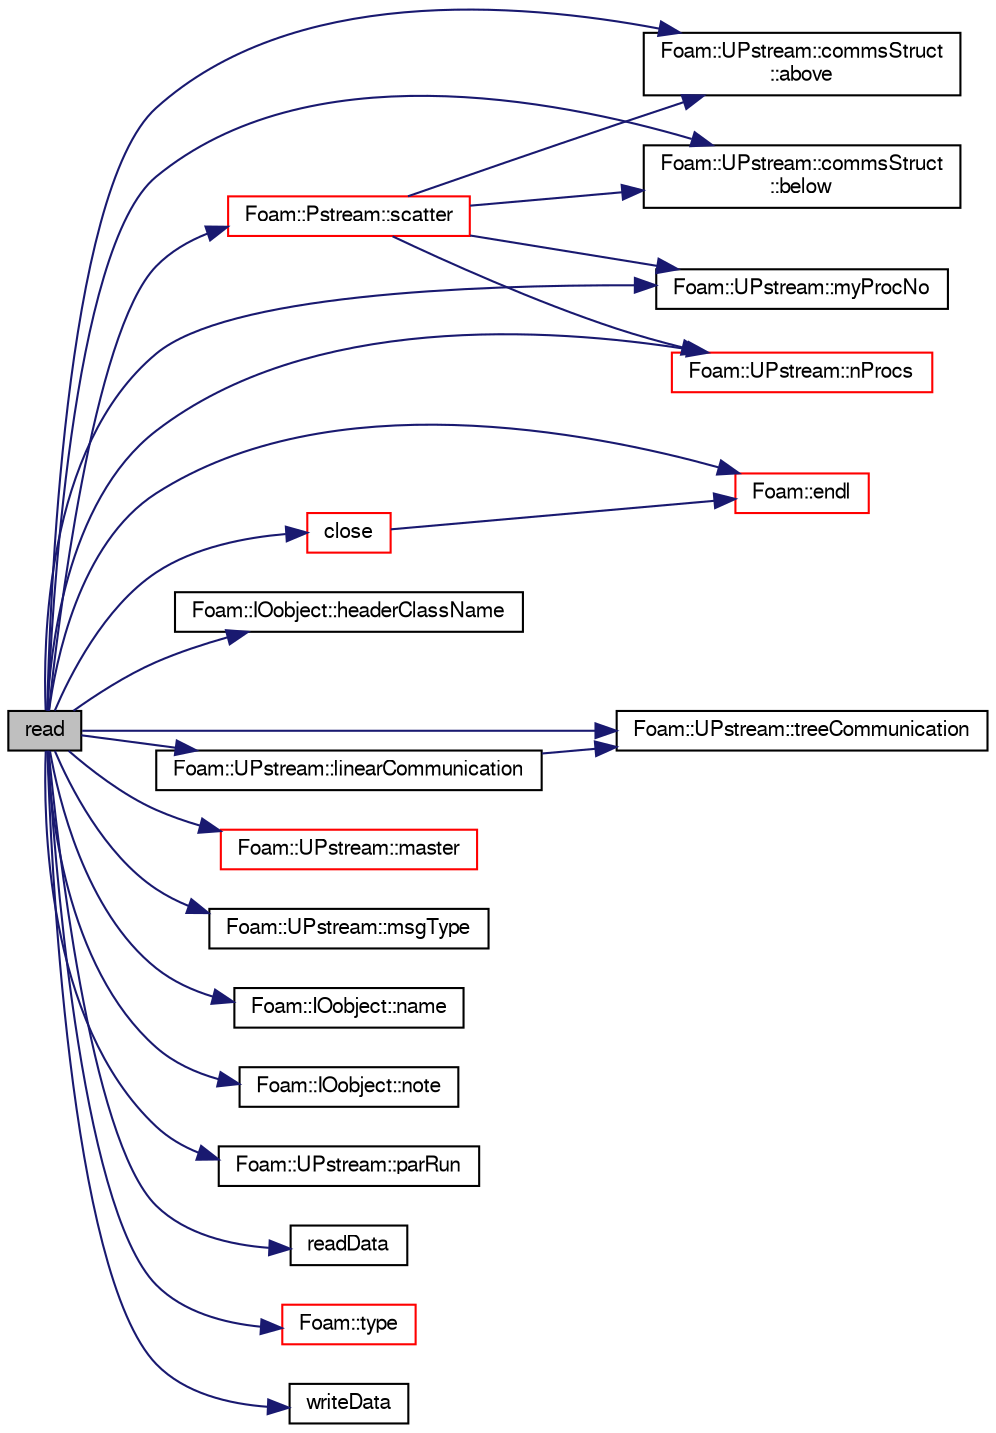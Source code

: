 digraph "read"
{
  bgcolor="transparent";
  edge [fontname="FreeSans",fontsize="10",labelfontname="FreeSans",labelfontsize="10"];
  node [fontname="FreeSans",fontsize="10",shape=record];
  rankdir="LR";
  Node6509 [label="read",height=0.2,width=0.4,color="black", fillcolor="grey75", style="filled", fontcolor="black"];
  Node6509 -> Node6510 [color="midnightblue",fontsize="10",style="solid",fontname="FreeSans"];
  Node6510 [label="Foam::UPstream::commsStruct\l::above",height=0.2,width=0.4,color="black",URL="$a26274.html#a553c64427f0c4f6000d961214723c14f"];
  Node6509 -> Node6511 [color="midnightblue",fontsize="10",style="solid",fontname="FreeSans"];
  Node6511 [label="Foam::UPstream::commsStruct\l::below",height=0.2,width=0.4,color="black",URL="$a26274.html#afd4ae114527b9c925ffff2c2fe1341dd"];
  Node6509 -> Node6512 [color="midnightblue",fontsize="10",style="solid",fontname="FreeSans"];
  Node6512 [label="close",height=0.2,width=0.4,color="red",URL="$a26334.html#a5ae591df94fc66ccb85cbb6565368bca",tooltip="Close Istream. "];
  Node6512 -> Node6513 [color="midnightblue",fontsize="10",style="solid",fontname="FreeSans"];
  Node6513 [label="Foam::endl",height=0.2,width=0.4,color="red",URL="$a21124.html#a2db8fe02a0d3909e9351bb4275b23ce4",tooltip="Add newline and flush stream. "];
  Node6509 -> Node6513 [color="midnightblue",fontsize="10",style="solid",fontname="FreeSans"];
  Node6509 -> Node6528 [color="midnightblue",fontsize="10",style="solid",fontname="FreeSans"];
  Node6528 [label="Foam::IOobject::headerClassName",height=0.2,width=0.4,color="black",URL="$a26142.html#a9d4a861ecf42f443967c78742f73c362",tooltip="Return name of the class name read from header. "];
  Node6509 -> Node6529 [color="midnightblue",fontsize="10",style="solid",fontname="FreeSans"];
  Node6529 [label="Foam::UPstream::linearCommunication",height=0.2,width=0.4,color="black",URL="$a26270.html#af7ec282f2581c26d06e2375a17174591",tooltip="Communication schedule for linear all-to-master (proc 0) "];
  Node6529 -> Node6530 [color="midnightblue",fontsize="10",style="solid",fontname="FreeSans"];
  Node6530 [label="Foam::UPstream::treeCommunication",height=0.2,width=0.4,color="black",URL="$a26270.html#afaa38d3b4ac099268cc3081da637d147",tooltip="Communication schedule for tree all-to-master (proc 0) "];
  Node6509 -> Node6531 [color="midnightblue",fontsize="10",style="solid",fontname="FreeSans"];
  Node6531 [label="Foam::UPstream::master",height=0.2,width=0.4,color="red",URL="$a26270.html#a36af549940a0aae3733774649594489f",tooltip="Am I the master process. "];
  Node6509 -> Node6533 [color="midnightblue",fontsize="10",style="solid",fontname="FreeSans"];
  Node6533 [label="Foam::UPstream::msgType",height=0.2,width=0.4,color="black",URL="$a26270.html#ae5b8fe6652f6320aa6c7f5c44b6f01b7",tooltip="Message tag of standard messages. "];
  Node6509 -> Node6534 [color="midnightblue",fontsize="10",style="solid",fontname="FreeSans"];
  Node6534 [label="Foam::UPstream::myProcNo",height=0.2,width=0.4,color="black",URL="$a26270.html#afc74d89573de32a3032c916f8cdd1733",tooltip="Number of this process (starting from masterNo() = 0) "];
  Node6509 -> Node6535 [color="midnightblue",fontsize="10",style="solid",fontname="FreeSans"];
  Node6535 [label="Foam::IOobject::name",height=0.2,width=0.4,color="black",URL="$a26142.html#acc80e00a8ac919288fb55bd14cc88bf6",tooltip="Return name. "];
  Node6509 -> Node6536 [color="midnightblue",fontsize="10",style="solid",fontname="FreeSans"];
  Node6536 [label="Foam::IOobject::note",height=0.2,width=0.4,color="black",URL="$a26142.html#a6f42a51d969cbb5ab649cc46e99bd52c",tooltip="Return non-constant access to the optional note. "];
  Node6509 -> Node6537 [color="midnightblue",fontsize="10",style="solid",fontname="FreeSans"];
  Node6537 [label="Foam::UPstream::nProcs",height=0.2,width=0.4,color="red",URL="$a26270.html#aada0e04d8127eda8ee95be0772754a4f",tooltip="Number of processes in parallel run. "];
  Node6509 -> Node6539 [color="midnightblue",fontsize="10",style="solid",fontname="FreeSans"];
  Node6539 [label="Foam::UPstream::parRun",height=0.2,width=0.4,color="black",URL="$a26270.html#adbb27f04b5705440fb8b09f278059011",tooltip="Is this a parallel run? "];
  Node6509 -> Node6540 [color="midnightblue",fontsize="10",style="solid",fontname="FreeSans"];
  Node6540 [label="readData",height=0.2,width=0.4,color="black",URL="$a26334.html#ac3b3d77e7369ae2785973778644137c5",tooltip="Virtual readData function. "];
  Node6509 -> Node6541 [color="midnightblue",fontsize="10",style="solid",fontname="FreeSans"];
  Node6541 [label="Foam::Pstream::scatter",height=0.2,width=0.4,color="red",URL="$a26250.html#a00bc7d5a0b660cfa53523561af48def2",tooltip="Scatter data. Distribute without modification. Reverse of gather. "];
  Node6541 -> Node6510 [color="midnightblue",fontsize="10",style="solid",fontname="FreeSans"];
  Node6541 -> Node6511 [color="midnightblue",fontsize="10",style="solid",fontname="FreeSans"];
  Node6541 -> Node6534 [color="midnightblue",fontsize="10",style="solid",fontname="FreeSans"];
  Node6541 -> Node6537 [color="midnightblue",fontsize="10",style="solid",fontname="FreeSans"];
  Node6509 -> Node6530 [color="midnightblue",fontsize="10",style="solid",fontname="FreeSans"];
  Node6509 -> Node6549 [color="midnightblue",fontsize="10",style="solid",fontname="FreeSans"];
  Node6549 [label="Foam::type",height=0.2,width=0.4,color="red",URL="$a21124.html#aec48583af672626378f501eb9fc32cd1",tooltip="Return the file type: DIRECTORY or FILE. "];
  Node6509 -> Node6550 [color="midnightblue",fontsize="10",style="solid",fontname="FreeSans"];
  Node6550 [label="writeData",height=0.2,width=0.4,color="black",URL="$a26334.html#a462dfbf42c35609f4b6256058a30cac4",tooltip="Pure virtual writaData function. "];
}
